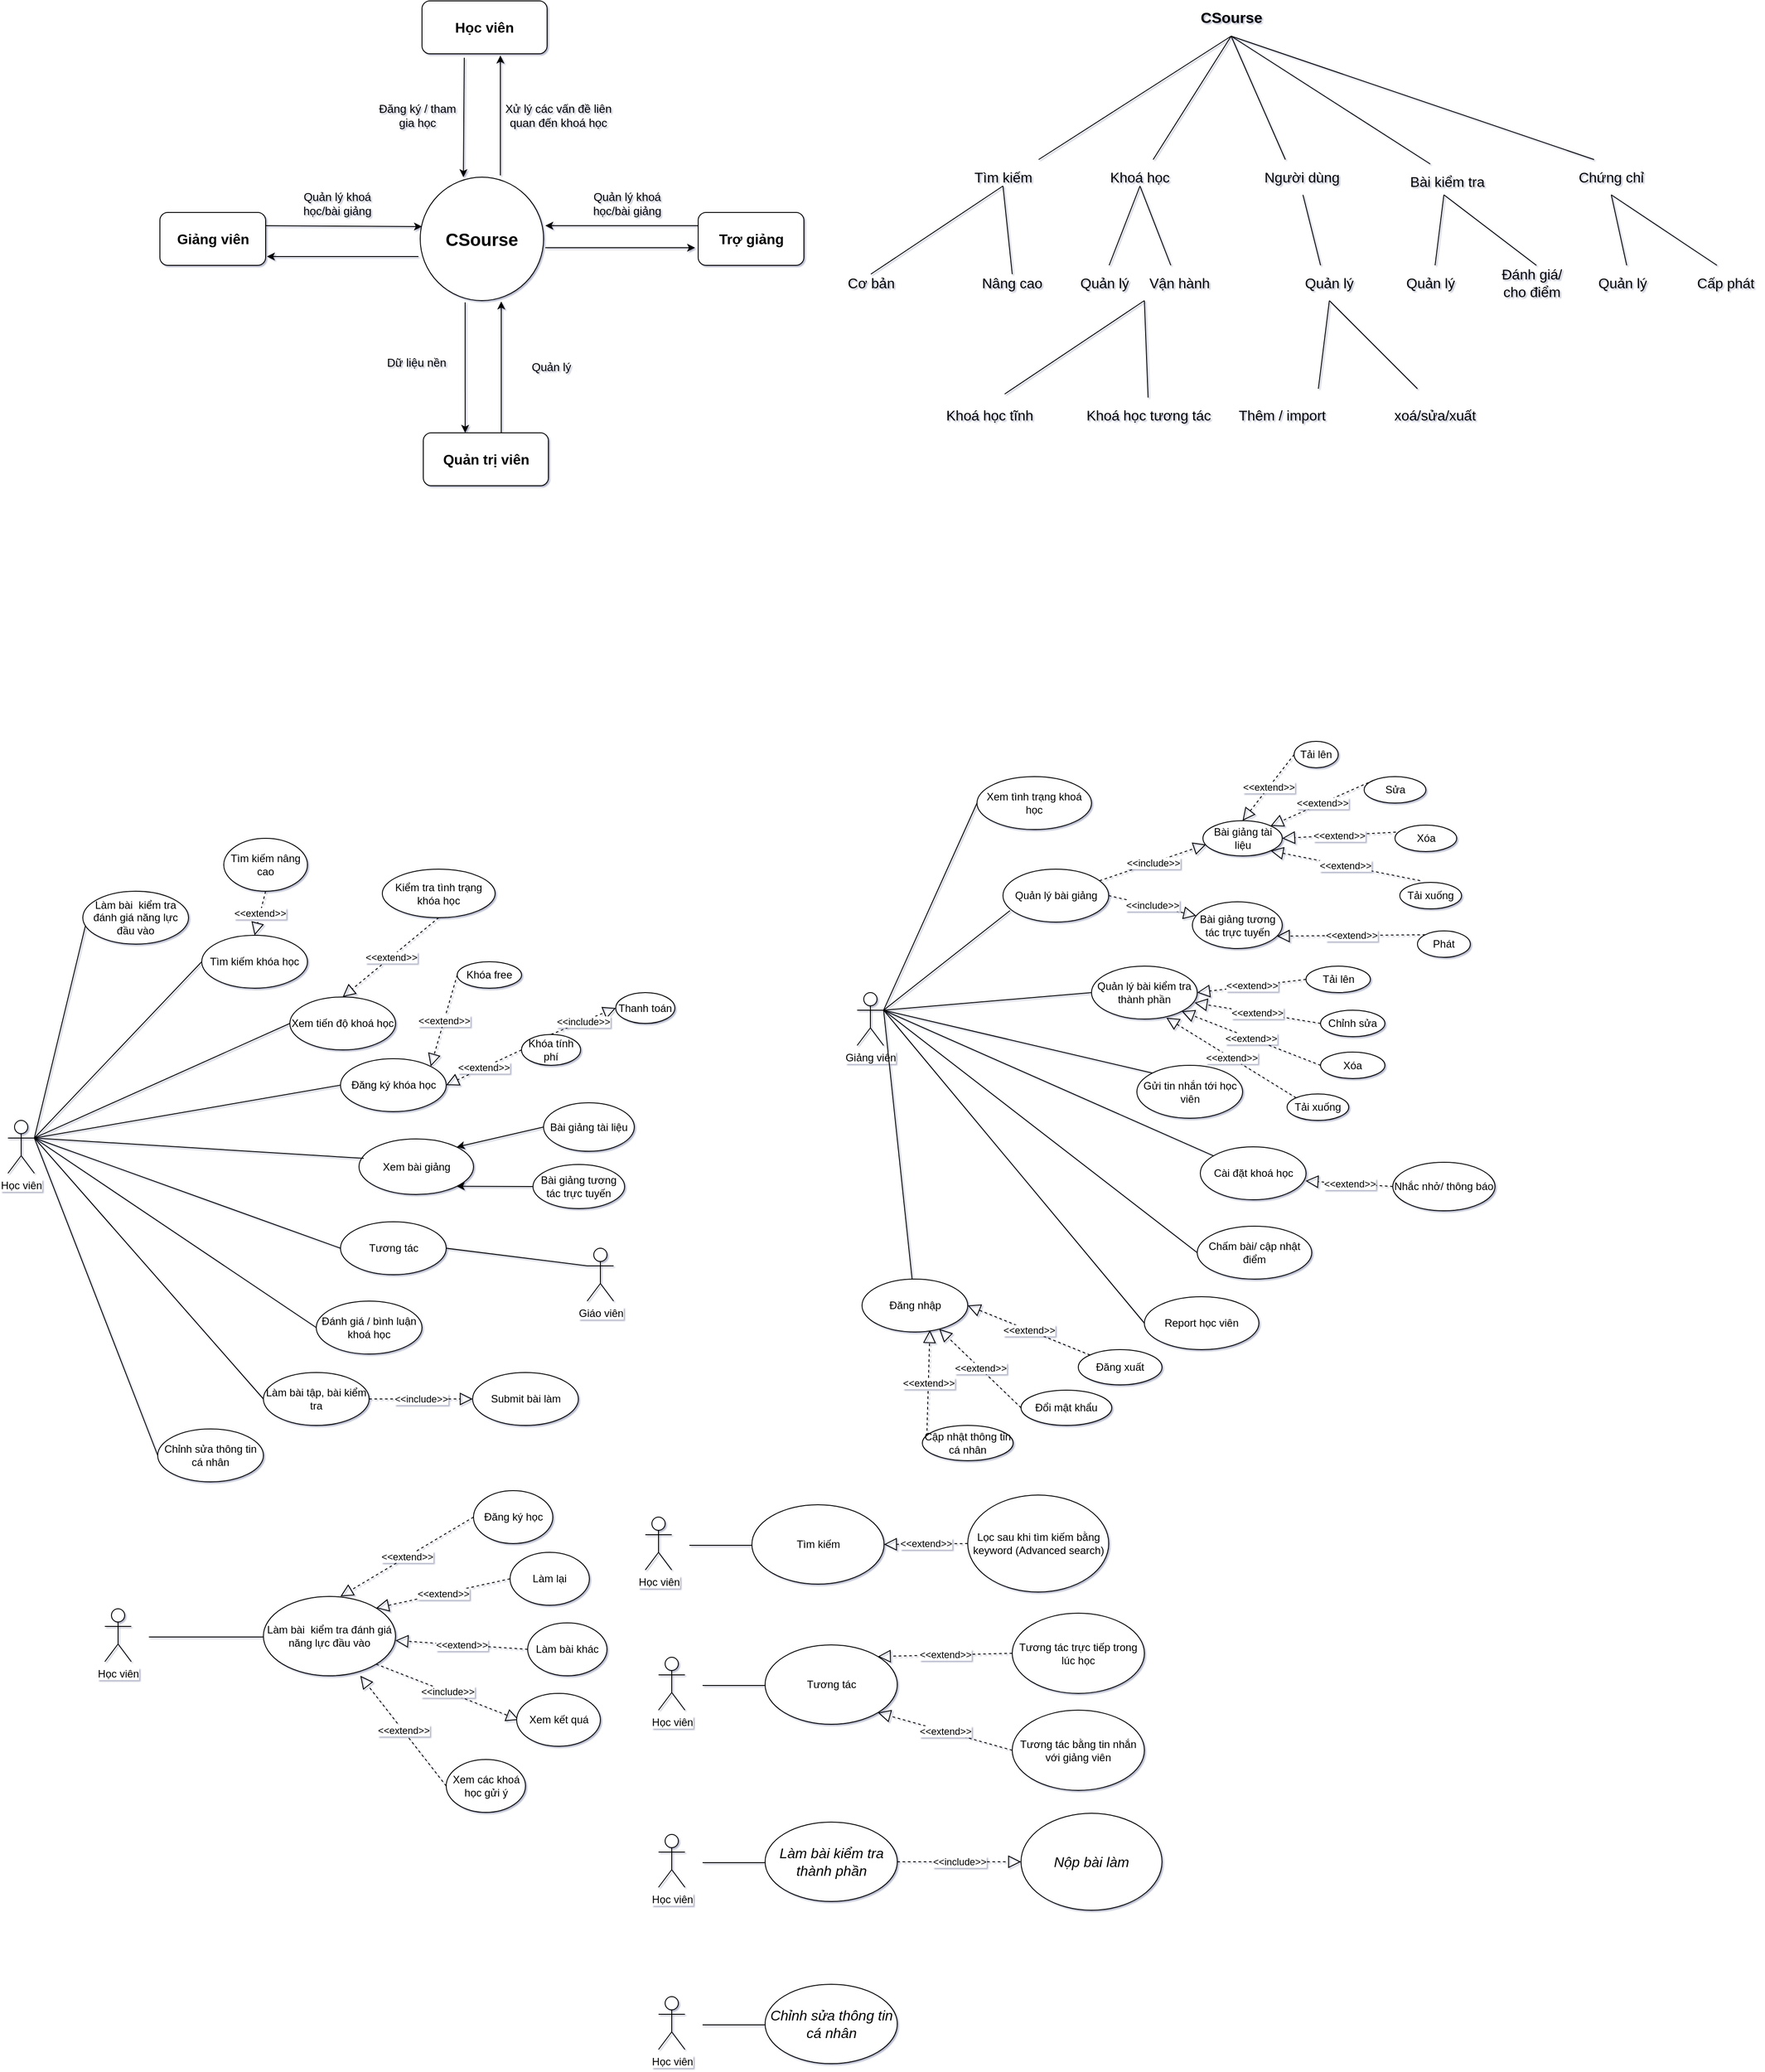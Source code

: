 <mxfile version="12.3.8" type="github" pages="1">
  <diagram id="2eqxVx8vLgW72r-5ruSU" name="Page-1">
    <mxGraphModel dx="1240" dy="5254" grid="1" gridSize="10" guides="1" tooltips="1" connect="1" arrows="1" fold="1" page="1" pageScale="1" pageWidth="3300" pageHeight="4681" math="0" shadow="1">
      <root>
        <mxCell id="0"/>
        <mxCell id="1" parent="0"/>
        <mxCell id="Ev0kxqudqVE_jrWVeriW-1" value="Học viên" style="shape=umlActor;verticalLabelPosition=bottom;labelBackgroundColor=#ffffff;verticalAlign=top;html=1;outlineConnect=0;" parent="1" vertex="1">
          <mxGeometry x="40" y="370" width="30" height="60" as="geometry"/>
        </mxCell>
        <mxCell id="Ev0kxqudqVE_jrWVeriW-2" value="" style="endArrow=none;html=1;entryX=0;entryY=0.5;entryDx=0;entryDy=0;exitX=1;exitY=0.333;exitDx=0;exitDy=0;exitPerimeter=0;" parent="1" source="Ev0kxqudqVE_jrWVeriW-1" target="Ev0kxqudqVE_jrWVeriW-5" edge="1">
          <mxGeometry width="50" height="50" relative="1" as="geometry">
            <mxPoint x="220" y="410" as="sourcePoint"/>
            <mxPoint x="400" y="330" as="targetPoint"/>
          </mxGeometry>
        </mxCell>
        <mxCell id="Ev0kxqudqVE_jrWVeriW-3" value="" style="endArrow=none;html=1;entryX=0;entryY=0.5;entryDx=0;entryDy=0;exitX=1;exitY=0.333;exitDx=0;exitDy=0;exitPerimeter=0;" parent="1" source="Ev0kxqudqVE_jrWVeriW-1" target="Ev0kxqudqVE_jrWVeriW-6" edge="1">
          <mxGeometry width="50" height="50" relative="1" as="geometry">
            <mxPoint x="90" y="390" as="sourcePoint"/>
            <mxPoint x="430" y="410" as="targetPoint"/>
          </mxGeometry>
        </mxCell>
        <mxCell id="Ev0kxqudqVE_jrWVeriW-4" value="" style="endArrow=none;html=1;entryX=0;entryY=0.5;entryDx=0;entryDy=0;exitX=1;exitY=0.333;exitDx=0;exitDy=0;exitPerimeter=0;" parent="1" source="Ev0kxqudqVE_jrWVeriW-1" target="Ev0kxqudqVE_jrWVeriW-7" edge="1">
          <mxGeometry width="50" height="50" relative="1" as="geometry">
            <mxPoint x="220" y="410" as="sourcePoint"/>
            <mxPoint x="410" y="460" as="targetPoint"/>
          </mxGeometry>
        </mxCell>
        <mxCell id="Ev0kxqudqVE_jrWVeriW-5" value="Tìm kiếm khóa học" style="ellipse;whiteSpace=wrap;html=1;" parent="1" vertex="1">
          <mxGeometry x="260" y="160" width="120" height="60" as="geometry"/>
        </mxCell>
        <mxCell id="Ev0kxqudqVE_jrWVeriW-6" value="Xem tiến độ khoá học" style="ellipse;whiteSpace=wrap;html=1;" parent="1" vertex="1">
          <mxGeometry x="360" y="230" width="120" height="60" as="geometry"/>
        </mxCell>
        <mxCell id="Ev0kxqudqVE_jrWVeriW-7" value="Đăng ký khóa học" style="ellipse;whiteSpace=wrap;html=1;" parent="1" vertex="1">
          <mxGeometry x="417.5" y="300" width="120" height="60" as="geometry"/>
        </mxCell>
        <mxCell id="Ev0kxqudqVE_jrWVeriW-19" value="&amp;lt;&amp;lt;extend&amp;gt;&amp;gt;" style="endArrow=block;dashed=1;endFill=0;endSize=12;html=1;exitX=0;exitY=0.5;exitDx=0;exitDy=0;entryX=1;entryY=0.5;entryDx=0;entryDy=0;" parent="1" source="Ev0kxqudqVE_jrWVeriW-33" target="Ev0kxqudqVE_jrWVeriW-7" edge="1">
          <mxGeometry width="160" relative="1" as="geometry">
            <mxPoint x="580" y="520" as="sourcePoint"/>
            <mxPoint x="555" y="436" as="targetPoint"/>
          </mxGeometry>
        </mxCell>
        <mxCell id="Ev0kxqudqVE_jrWVeriW-20" value="&amp;lt;&amp;lt;extend&amp;gt;&amp;gt;" style="endArrow=block;dashed=1;endFill=0;endSize=12;html=1;entryX=1;entryY=0;entryDx=0;entryDy=0;exitX=0;exitY=0.5;exitDx=0;exitDy=0;" parent="1" source="Ev0kxqudqVE_jrWVeriW-34" target="Ev0kxqudqVE_jrWVeriW-7" edge="1">
          <mxGeometry width="160" relative="1" as="geometry">
            <mxPoint x="630" y="460" as="sourcePoint"/>
            <mxPoint x="492.04" y="471" as="targetPoint"/>
          </mxGeometry>
        </mxCell>
        <mxCell id="Ev0kxqudqVE_jrWVeriW-22" value="&amp;lt;&amp;lt;extend&amp;gt;&amp;gt;" style="endArrow=block;dashed=1;endFill=0;endSize=12;html=1;entryX=0.5;entryY=0;entryDx=0;entryDy=0;exitX=0.5;exitY=1;exitDx=0;exitDy=0;" parent="1" source="Ev0kxqudqVE_jrWVeriW-36" target="Ev0kxqudqVE_jrWVeriW-6" edge="1">
          <mxGeometry width="160" relative="1" as="geometry">
            <mxPoint x="640" y="390" as="sourcePoint"/>
            <mxPoint x="486" y="430" as="targetPoint"/>
          </mxGeometry>
        </mxCell>
        <mxCell id="Ev0kxqudqVE_jrWVeriW-33" value="Khóa tính phí" style="ellipse;whiteSpace=wrap;html=1;" parent="1" vertex="1">
          <mxGeometry x="623" y="272.5" width="67" height="35" as="geometry"/>
        </mxCell>
        <mxCell id="Ev0kxqudqVE_jrWVeriW-34" value="Khóa free" style="ellipse;whiteSpace=wrap;html=1;" parent="1" vertex="1">
          <mxGeometry x="550" y="190" width="73" height="30" as="geometry"/>
        </mxCell>
        <mxCell id="Ev0kxqudqVE_jrWVeriW-36" value="Kiểm tra tình trạng khóa học" style="ellipse;whiteSpace=wrap;html=1;" parent="1" vertex="1">
          <mxGeometry x="465" y="85" width="128" height="55" as="geometry"/>
        </mxCell>
        <mxCell id="Ev0kxqudqVE_jrWVeriW-44" value="Xem bài giảng" style="ellipse;whiteSpace=wrap;html=1;" parent="1" vertex="1">
          <mxGeometry x="438.5" y="391" width="130" height="63" as="geometry"/>
        </mxCell>
        <mxCell id="Ev0kxqudqVE_jrWVeriW-45" value="" style="endArrow=none;html=1;entryX=0.042;entryY=0.35;entryDx=0;entryDy=0;entryPerimeter=0;exitX=1;exitY=0.333;exitDx=0;exitDy=0;exitPerimeter=0;" parent="1" source="Ev0kxqudqVE_jrWVeriW-1" target="Ev0kxqudqVE_jrWVeriW-44" edge="1">
          <mxGeometry width="50" height="50" relative="1" as="geometry">
            <mxPoint x="90" y="390" as="sourcePoint"/>
            <mxPoint x="420" y="470" as="targetPoint"/>
          </mxGeometry>
        </mxCell>
        <mxCell id="Ev0kxqudqVE_jrWVeriW-46" value="" style="endArrow=none;html=1;entryX=0.025;entryY=0.65;entryDx=0;entryDy=0;entryPerimeter=0;exitX=1;exitY=0.333;exitDx=0;exitDy=0;exitPerimeter=0;" parent="1" source="Ev0kxqudqVE_jrWVeriW-1" target="Ev0kxqudqVE_jrWVeriW-47" edge="1">
          <mxGeometry width="50" height="50" relative="1" as="geometry">
            <mxPoint x="220" y="410" as="sourcePoint"/>
            <mxPoint x="330" y="260" as="targetPoint"/>
          </mxGeometry>
        </mxCell>
        <mxCell id="Ev0kxqudqVE_jrWVeriW-47" value="Làm bài&amp;nbsp; kiểm tra đánh giá năng lực đầu vào" style="ellipse;whiteSpace=wrap;html=1;" parent="1" vertex="1">
          <mxGeometry x="125" y="110" width="120" height="60" as="geometry"/>
        </mxCell>
        <mxCell id="Ev0kxqudqVE_jrWVeriW-49" value="&amp;lt;&amp;lt;include&amp;gt;&amp;gt;" style="endArrow=block;dashed=1;endFill=0;endSize=12;html=1;exitX=0.5;exitY=0;exitDx=0;exitDy=0;entryX=0;entryY=0.5;entryDx=0;entryDy=0;" parent="1" source="Ev0kxqudqVE_jrWVeriW-33" target="Ev0kxqudqVE_jrWVeriW-50" edge="1">
          <mxGeometry width="160" relative="1" as="geometry">
            <mxPoint x="613.5" y="535" as="sourcePoint"/>
            <mxPoint x="730" y="490" as="targetPoint"/>
          </mxGeometry>
        </mxCell>
        <mxCell id="Ev0kxqudqVE_jrWVeriW-50" value="Thanh toán" style="ellipse;whiteSpace=wrap;html=1;" parent="1" vertex="1">
          <mxGeometry x="730" y="225" width="67" height="35" as="geometry"/>
        </mxCell>
        <mxCell id="Ev0kxqudqVE_jrWVeriW-51" value="" style="endArrow=classic;html=1;entryX=1;entryY=0;entryDx=0;entryDy=0;exitX=0;exitY=0.5;exitDx=0;exitDy=0;" parent="1" source="Ev0kxqudqVE_jrWVeriW-53" target="Ev0kxqudqVE_jrWVeriW-44" edge="1">
          <mxGeometry width="50" height="50" relative="1" as="geometry">
            <mxPoint x="650" y="560" as="sourcePoint"/>
            <mxPoint x="541" y="518" as="targetPoint"/>
          </mxGeometry>
        </mxCell>
        <mxCell id="Ev0kxqudqVE_jrWVeriW-52" value="" style="endArrow=classic;html=1;exitX=0;exitY=0.5;exitDx=0;exitDy=0;entryX=1;entryY=1;entryDx=0;entryDy=0;" parent="1" source="Ev0kxqudqVE_jrWVeriW-54" target="Ev0kxqudqVE_jrWVeriW-44" edge="1">
          <mxGeometry width="50" height="50" relative="1" as="geometry">
            <mxPoint x="620" y="670" as="sourcePoint"/>
            <mxPoint x="390" y="624" as="targetPoint"/>
          </mxGeometry>
        </mxCell>
        <mxCell id="Ev0kxqudqVE_jrWVeriW-53" value="Bài giảng tài liệu" style="ellipse;whiteSpace=wrap;html=1;" parent="1" vertex="1">
          <mxGeometry x="648" y="350" width="103" height="55" as="geometry"/>
        </mxCell>
        <mxCell id="Ev0kxqudqVE_jrWVeriW-54" value="Bài giảng tương tác trực tuyến" style="ellipse;whiteSpace=wrap;html=1;" parent="1" vertex="1">
          <mxGeometry x="636" y="420" width="104" height="50" as="geometry"/>
        </mxCell>
        <mxCell id="IC-gkR5cYKk0uxbwySmm-2" value="Học viên" style="shape=umlActor;verticalLabelPosition=bottom;labelBackgroundColor=#ffffff;verticalAlign=top;html=1;outlineConnect=0;" parent="1" vertex="1">
          <mxGeometry x="150" y="924" width="30" height="60" as="geometry"/>
        </mxCell>
        <mxCell id="IC-gkR5cYKk0uxbwySmm-3" value="" style="endArrow=none;html=1;entryX=0;entryY=0.5;entryDx=0;entryDy=0;" parent="1" edge="1">
          <mxGeometry width="50" height="50" relative="1" as="geometry">
            <mxPoint x="200" y="956" as="sourcePoint"/>
            <mxPoint x="330.0" y="956.0" as="targetPoint"/>
          </mxGeometry>
        </mxCell>
        <mxCell id="IC-gkR5cYKk0uxbwySmm-4" value="Làm bài&amp;nbsp; kiểm tra đánh giá năng lực đầu vào" style="ellipse;whiteSpace=wrap;html=1;" parent="1" vertex="1">
          <mxGeometry x="330" y="910" width="150" height="90" as="geometry"/>
        </mxCell>
        <mxCell id="IC-gkR5cYKk0uxbwySmm-5" value="&amp;lt;&amp;lt;extend&amp;gt;&amp;gt;" style="endArrow=block;dashed=1;endFill=0;endSize=12;html=1;entryX=1;entryY=0;entryDx=0;entryDy=0;" parent="1" target="IC-gkR5cYKk0uxbwySmm-4" edge="1">
          <mxGeometry width="160" relative="1" as="geometry">
            <mxPoint x="610" y="890" as="sourcePoint"/>
            <mxPoint x="512" y="930" as="targetPoint"/>
          </mxGeometry>
        </mxCell>
        <mxCell id="IC-gkR5cYKk0uxbwySmm-6" value="&amp;lt;&amp;lt;include&amp;gt;&amp;gt;" style="endArrow=block;dashed=1;endFill=0;endSize=12;html=1;exitX=1;exitY=1;exitDx=0;exitDy=0;" parent="1" source="IC-gkR5cYKk0uxbwySmm-4" edge="1">
          <mxGeometry width="160" relative="1" as="geometry">
            <mxPoint x="520" y="980" as="sourcePoint"/>
            <mxPoint x="620" y="1050" as="targetPoint"/>
          </mxGeometry>
        </mxCell>
        <mxCell id="IC-gkR5cYKk0uxbwySmm-8" value="Làm lại" style="ellipse;whiteSpace=wrap;html=1;" parent="1" vertex="1">
          <mxGeometry x="610" y="860" width="90" height="60" as="geometry"/>
        </mxCell>
        <mxCell id="IC-gkR5cYKk0uxbwySmm-9" value="&amp;lt;&amp;lt;extend&amp;gt;&amp;gt;" style="endArrow=block;dashed=1;endFill=0;endSize=12;html=1;" parent="1" edge="1">
          <mxGeometry width="160" relative="1" as="geometry">
            <mxPoint x="630" y="970" as="sourcePoint"/>
            <mxPoint x="480" y="960" as="targetPoint"/>
          </mxGeometry>
        </mxCell>
        <mxCell id="IC-gkR5cYKk0uxbwySmm-10" value="Làm bài khác" style="ellipse;whiteSpace=wrap;html=1;" parent="1" vertex="1">
          <mxGeometry x="630" y="940" width="90" height="60" as="geometry"/>
        </mxCell>
        <mxCell id="IC-gkR5cYKk0uxbwySmm-13" value="Xem kết quá" style="ellipse;whiteSpace=wrap;html=1;" parent="1" vertex="1">
          <mxGeometry x="617.5" y="1020" width="95" height="60" as="geometry"/>
        </mxCell>
        <mxCell id="IC-gkR5cYKk0uxbwySmm-14" value="&amp;lt;&amp;lt;extend&amp;gt;&amp;gt;" style="endArrow=block;dashed=1;endFill=0;endSize=12;html=1;exitX=0;exitY=0.5;exitDx=0;exitDy=0;" parent="1" source="IC-gkR5cYKk0uxbwySmm-15" edge="1">
          <mxGeometry width="160" relative="1" as="geometry">
            <mxPoint x="531.5" y="1123.0" as="sourcePoint"/>
            <mxPoint x="440" y="1000" as="targetPoint"/>
          </mxGeometry>
        </mxCell>
        <mxCell id="IC-gkR5cYKk0uxbwySmm-15" value="Xem các khoá học gửi ý" style="ellipse;whiteSpace=wrap;html=1;" parent="1" vertex="1">
          <mxGeometry x="537.5" y="1095" width="90" height="60" as="geometry"/>
        </mxCell>
        <mxCell id="IC-gkR5cYKk0uxbwySmm-16" value="&amp;lt;&amp;lt;extend&amp;gt;&amp;gt;" style="endArrow=block;dashed=1;endFill=0;endSize=12;html=1;entryX=0.583;entryY=0;entryDx=0;entryDy=0;entryPerimeter=0;" parent="1" target="IC-gkR5cYKk0uxbwySmm-4" edge="1">
          <mxGeometry width="160" relative="1" as="geometry">
            <mxPoint x="568.5" y="820.0" as="sourcePoint"/>
            <mxPoint x="421.344" y="868.998" as="targetPoint"/>
          </mxGeometry>
        </mxCell>
        <mxCell id="IC-gkR5cYKk0uxbwySmm-17" value="Đăng ký học" style="ellipse;whiteSpace=wrap;html=1;" parent="1" vertex="1">
          <mxGeometry x="568.5" y="790" width="90" height="60" as="geometry"/>
        </mxCell>
        <mxCell id="bOEacpObub4BD8qMVdAI-1" value="Học viên" style="shape=umlActor;verticalLabelPosition=bottom;labelBackgroundColor=#ffffff;verticalAlign=top;html=1;outlineConnect=0;" parent="1" vertex="1">
          <mxGeometry x="763.5" y="820" width="30" height="60" as="geometry"/>
        </mxCell>
        <mxCell id="bOEacpObub4BD8qMVdAI-2" value="" style="endArrow=none;html=1;entryX=0;entryY=0.5;entryDx=0;entryDy=0;" parent="1" edge="1">
          <mxGeometry width="50" height="50" relative="1" as="geometry">
            <mxPoint x="813.5" y="852" as="sourcePoint"/>
            <mxPoint x="943.5" y="852.0" as="targetPoint"/>
          </mxGeometry>
        </mxCell>
        <mxCell id="bOEacpObub4BD8qMVdAI-3" value="Tìm kiếm" style="ellipse;whiteSpace=wrap;html=1;" parent="1" vertex="1">
          <mxGeometry x="884.5" y="806" width="150" height="90" as="geometry"/>
        </mxCell>
        <mxCell id="bOEacpObub4BD8qMVdAI-12" value="&amp;lt;&amp;lt;extend&amp;gt;&amp;gt;" style="endArrow=block;dashed=1;endFill=0;endSize=12;html=1;entryX=1;entryY=0.5;entryDx=0;entryDy=0;exitX=0;exitY=0.5;exitDx=0;exitDy=0;" parent="1" source="bOEacpObub4BD8qMVdAI-13" target="bOEacpObub4BD8qMVdAI-3" edge="1">
          <mxGeometry width="160" relative="1" as="geometry">
            <mxPoint x="1182" y="716.0" as="sourcePoint"/>
            <mxPoint x="1034.844" y="764.998" as="targetPoint"/>
          </mxGeometry>
        </mxCell>
        <mxCell id="bOEacpObub4BD8qMVdAI-13" value="Lọc sau khi tìm kiếm bằng keyword (Advanced search)" style="ellipse;whiteSpace=wrap;html=1;" parent="1" vertex="1">
          <mxGeometry x="1129.5" y="795" width="160" height="110" as="geometry"/>
        </mxCell>
        <mxCell id="bOEacpObub4BD8qMVdAI-14" value="&amp;lt;&amp;lt;extend&amp;gt;&amp;gt;" style="endArrow=block;dashed=1;endFill=0;endSize=12;html=1;exitX=0.5;exitY=1;exitDx=0;exitDy=0;entryX=0.5;entryY=0;entryDx=0;entryDy=0;" parent="1" source="bOEacpObub4BD8qMVdAI-15" target="Ev0kxqudqVE_jrWVeriW-5" edge="1">
          <mxGeometry width="160" relative="1" as="geometry">
            <mxPoint x="541.5" y="235" as="sourcePoint"/>
            <mxPoint x="410" y="290" as="targetPoint"/>
          </mxGeometry>
        </mxCell>
        <mxCell id="bOEacpObub4BD8qMVdAI-15" value="Tìm kiếm nâng cao" style="ellipse;whiteSpace=wrap;html=1;" parent="1" vertex="1">
          <mxGeometry x="285" y="50" width="95" height="60" as="geometry"/>
        </mxCell>
        <mxCell id="bOEacpObub4BD8qMVdAI-16" value="" style="endArrow=none;html=1;entryX=0;entryY=0.5;entryDx=0;entryDy=0;exitX=1;exitY=0.333;exitDx=0;exitDy=0;exitPerimeter=0;" parent="1" source="Ev0kxqudqVE_jrWVeriW-1" target="bOEacpObub4BD8qMVdAI-17" edge="1">
          <mxGeometry width="50" height="50" relative="1" as="geometry">
            <mxPoint x="220" y="410" as="sourcePoint"/>
            <mxPoint x="350" y="560" as="targetPoint"/>
          </mxGeometry>
        </mxCell>
        <mxCell id="bOEacpObub4BD8qMVdAI-17" value="Tương tác" style="ellipse;whiteSpace=wrap;html=1;" parent="1" vertex="1">
          <mxGeometry x="417.5" y="485" width="120" height="60" as="geometry"/>
        </mxCell>
        <mxCell id="bOEacpObub4BD8qMVdAI-19" value="" style="endArrow=none;html=1;entryX=0;entryY=0.5;entryDx=0;entryDy=0;exitX=1;exitY=0.333;exitDx=0;exitDy=0;exitPerimeter=0;" parent="1" source="Ev0kxqudqVE_jrWVeriW-1" target="bOEacpObub4BD8qMVdAI-20" edge="1">
          <mxGeometry width="50" height="50" relative="1" as="geometry">
            <mxPoint x="220" y="410" as="sourcePoint"/>
            <mxPoint x="330" y="630" as="targetPoint"/>
          </mxGeometry>
        </mxCell>
        <mxCell id="bOEacpObub4BD8qMVdAI-20" value="Đánh giá / bình luận khoá học" style="ellipse;whiteSpace=wrap;html=1;" parent="1" vertex="1">
          <mxGeometry x="390" y="575" width="120" height="60" as="geometry"/>
        </mxCell>
        <mxCell id="bOEacpObub4BD8qMVdAI-21" value="" style="endArrow=none;html=1;entryX=0;entryY=0.5;entryDx=0;entryDy=0;exitX=1;exitY=0.333;exitDx=0;exitDy=0;exitPerimeter=0;" parent="1" source="Ev0kxqudqVE_jrWVeriW-1" target="bOEacpObub4BD8qMVdAI-22" edge="1">
          <mxGeometry width="50" height="50" relative="1" as="geometry">
            <mxPoint x="85" y="578" as="sourcePoint"/>
            <mxPoint x="215" y="728" as="targetPoint"/>
          </mxGeometry>
        </mxCell>
        <mxCell id="bOEacpObub4BD8qMVdAI-22" value="Làm bài tập, bài kiểm tra" style="ellipse;whiteSpace=wrap;html=1;" parent="1" vertex="1">
          <mxGeometry x="330" y="656" width="120" height="60" as="geometry"/>
        </mxCell>
        <mxCell id="bOEacpObub4BD8qMVdAI-27" value="Submit bài làm" style="ellipse;whiteSpace=wrap;html=1;" parent="1" vertex="1">
          <mxGeometry x="567.5" y="656" width="120" height="60" as="geometry"/>
        </mxCell>
        <mxCell id="bOEacpObub4BD8qMVdAI-28" value="" style="endArrow=none;html=1;entryX=0;entryY=0.5;entryDx=0;entryDy=0;exitX=1;exitY=0.333;exitDx=0;exitDy=0;exitPerimeter=0;" parent="1" source="Ev0kxqudqVE_jrWVeriW-1" target="bOEacpObub4BD8qMVdAI-29" edge="1">
          <mxGeometry width="50" height="50" relative="1" as="geometry">
            <mxPoint x="260" y="450" as="sourcePoint"/>
            <mxPoint x="390" y="600" as="targetPoint"/>
          </mxGeometry>
        </mxCell>
        <mxCell id="bOEacpObub4BD8qMVdAI-29" value="Chỉnh sửa thông tin cá nhân" style="ellipse;whiteSpace=wrap;html=1;" parent="1" vertex="1">
          <mxGeometry x="210" y="720" width="120" height="60" as="geometry"/>
        </mxCell>
        <mxCell id="bOEacpObub4BD8qMVdAI-30" value="Giáo viên" style="shape=umlActor;verticalLabelPosition=bottom;labelBackgroundColor=#ffffff;verticalAlign=top;html=1;outlineConnect=0;" parent="1" vertex="1">
          <mxGeometry x="697.5" y="515" width="30" height="60" as="geometry"/>
        </mxCell>
        <mxCell id="bOEacpObub4BD8qMVdAI-35" value="" style="endArrow=none;html=1;exitX=1;exitY=0.5;exitDx=0;exitDy=0;entryX=0;entryY=0.333;entryDx=0;entryDy=0;entryPerimeter=0;" parent="1" source="bOEacpObub4BD8qMVdAI-17" target="bOEacpObub4BD8qMVdAI-30" edge="1">
          <mxGeometry width="50" height="50" relative="1" as="geometry">
            <mxPoint x="550" y="530" as="sourcePoint"/>
            <mxPoint x="600" y="480" as="targetPoint"/>
          </mxGeometry>
        </mxCell>
        <mxCell id="bOEacpObub4BD8qMVdAI-36" value="Học viên" style="shape=umlActor;verticalLabelPosition=bottom;labelBackgroundColor=#ffffff;verticalAlign=top;html=1;outlineConnect=0;" parent="1" vertex="1">
          <mxGeometry x="778.5" y="979" width="30" height="60" as="geometry"/>
        </mxCell>
        <mxCell id="bOEacpObub4BD8qMVdAI-37" value="" style="endArrow=none;html=1;entryX=0;entryY=0.5;entryDx=0;entryDy=0;" parent="1" edge="1">
          <mxGeometry width="50" height="50" relative="1" as="geometry">
            <mxPoint x="828.5" y="1011" as="sourcePoint"/>
            <mxPoint x="958.5" y="1011.0" as="targetPoint"/>
          </mxGeometry>
        </mxCell>
        <mxCell id="bOEacpObub4BD8qMVdAI-38" value="Tương tác" style="ellipse;whiteSpace=wrap;html=1;" parent="1" vertex="1">
          <mxGeometry x="899.5" y="965" width="150" height="90" as="geometry"/>
        </mxCell>
        <mxCell id="bOEacpObub4BD8qMVdAI-39" value="&amp;lt;&amp;lt;extend&amp;gt;&amp;gt;" style="endArrow=block;dashed=1;endFill=0;endSize=12;html=1;entryX=1;entryY=0;entryDx=0;entryDy=0;exitX=0;exitY=0.5;exitDx=0;exitDy=0;" parent="1" source="bOEacpObub4BD8qMVdAI-40" target="bOEacpObub4BD8qMVdAI-38" edge="1">
          <mxGeometry width="160" relative="1" as="geometry">
            <mxPoint x="1197" y="875.0" as="sourcePoint"/>
            <mxPoint x="1049.844" y="923.998" as="targetPoint"/>
          </mxGeometry>
        </mxCell>
        <mxCell id="bOEacpObub4BD8qMVdAI-40" value="Tương tác trực tiếp trong lúc học" style="ellipse;whiteSpace=wrap;html=1;" parent="1" vertex="1">
          <mxGeometry x="1180" y="929" width="150" height="91" as="geometry"/>
        </mxCell>
        <mxCell id="bOEacpObub4BD8qMVdAI-41" value="&amp;lt;&amp;lt;extend&amp;gt;&amp;gt;" style="endArrow=block;dashed=1;endFill=0;endSize=12;html=1;entryX=1;entryY=1;entryDx=0;entryDy=0;exitX=0;exitY=0.5;exitDx=0;exitDy=0;" parent="1" source="bOEacpObub4BD8qMVdAI-42" target="bOEacpObub4BD8qMVdAI-38" edge="1">
          <mxGeometry width="160" relative="1" as="geometry">
            <mxPoint x="1207.5" y="995.5" as="sourcePoint"/>
            <mxPoint x="1060" y="1130.5" as="targetPoint"/>
          </mxGeometry>
        </mxCell>
        <mxCell id="bOEacpObub4BD8qMVdAI-42" value="Tương tác bằng tin nhắn với giảng viên" style="ellipse;whiteSpace=wrap;html=1;" parent="1" vertex="1">
          <mxGeometry x="1180" y="1039" width="150" height="91" as="geometry"/>
        </mxCell>
        <mxCell id="bOEacpObub4BD8qMVdAI-43" value="Học viên" style="shape=umlActor;verticalLabelPosition=bottom;labelBackgroundColor=#ffffff;verticalAlign=top;html=1;outlineConnect=0;shadow=0;" parent="1" vertex="1">
          <mxGeometry x="778.5" y="1180" width="30" height="60" as="geometry"/>
        </mxCell>
        <mxCell id="bOEacpObub4BD8qMVdAI-44" value="" style="endArrow=none;html=1;entryX=0;entryY=0.5;entryDx=0;entryDy=0;shadow=0;" parent="1" edge="1">
          <mxGeometry width="50" height="50" relative="1" as="geometry">
            <mxPoint x="828.5" y="1212" as="sourcePoint"/>
            <mxPoint x="958.5" y="1212.0" as="targetPoint"/>
          </mxGeometry>
        </mxCell>
        <mxCell id="bOEacpObub4BD8qMVdAI-45" value="&lt;font face=&quot;lm roman 10&quot;&gt;&lt;span style=&quot;font-size: 16px&quot;&gt;&lt;i&gt;Làm bài kiểm tra thành phần&lt;/i&gt;&lt;/span&gt;&lt;/font&gt;" style="ellipse;whiteSpace=wrap;html=1;shadow=0;" parent="1" vertex="1">
          <mxGeometry x="899.5" y="1166" width="150" height="90" as="geometry"/>
        </mxCell>
        <mxCell id="bOEacpObub4BD8qMVdAI-46" value="&amp;lt;&amp;lt;include&amp;gt;&amp;gt;" style="endArrow=block;dashed=1;endFill=0;endSize=12;html=1;entryX=0;entryY=0.5;entryDx=0;entryDy=0;exitX=1;exitY=0.5;exitDx=0;exitDy=0;shadow=0;" parent="1" source="bOEacpObub4BD8qMVdAI-45" target="bOEacpObub4BD8qMVdAI-47" edge="1">
          <mxGeometry width="160" relative="1" as="geometry">
            <mxPoint x="1090" y="1270" as="sourcePoint"/>
            <mxPoint x="1049.844" y="1124.998" as="targetPoint"/>
          </mxGeometry>
        </mxCell>
        <mxCell id="bOEacpObub4BD8qMVdAI-47" value="&lt;font face=&quot;LM Roman 10&quot;&gt;&lt;span style=&quot;font-size: 16px&quot;&gt;&lt;i&gt;Nộp bài làm&lt;/i&gt;&lt;/span&gt;&lt;/font&gt;" style="ellipse;whiteSpace=wrap;html=1;shadow=0;" parent="1" vertex="1">
          <mxGeometry x="1190" y="1156" width="160" height="110" as="geometry"/>
        </mxCell>
        <mxCell id="bOEacpObub4BD8qMVdAI-49" value="&amp;lt;&amp;lt;include&amp;gt;&amp;gt;" style="endArrow=block;dashed=1;endFill=0;endSize=12;html=1;exitX=1;exitY=0.5;exitDx=0;exitDy=0;entryX=0;entryY=0.5;entryDx=0;entryDy=0;" parent="1" source="bOEacpObub4BD8qMVdAI-22" target="bOEacpObub4BD8qMVdAI-27" edge="1">
          <mxGeometry width="160" relative="1" as="geometry">
            <mxPoint x="690.5" y="315.0" as="sourcePoint"/>
            <mxPoint x="764.0" y="285.0" as="targetPoint"/>
          </mxGeometry>
        </mxCell>
        <mxCell id="bOEacpObub4BD8qMVdAI-51" value="Học viên" style="shape=umlActor;verticalLabelPosition=bottom;labelBackgroundColor=#ffffff;verticalAlign=top;html=1;outlineConnect=0;shadow=0;" parent="1" vertex="1">
          <mxGeometry x="778.5" y="1364" width="30" height="60" as="geometry"/>
        </mxCell>
        <mxCell id="bOEacpObub4BD8qMVdAI-52" value="" style="endArrow=none;html=1;entryX=0;entryY=0.5;entryDx=0;entryDy=0;shadow=0;" parent="1" edge="1">
          <mxGeometry width="50" height="50" relative="1" as="geometry">
            <mxPoint x="828.5" y="1396" as="sourcePoint"/>
            <mxPoint x="958.5" y="1396.0" as="targetPoint"/>
          </mxGeometry>
        </mxCell>
        <mxCell id="bOEacpObub4BD8qMVdAI-53" value="&lt;span style=&quot;font-size: 16px&quot;&gt;&lt;i&gt;Chỉnh sửa thông tin cá nhân&lt;/i&gt;&lt;/span&gt;" style="ellipse;whiteSpace=wrap;html=1;shadow=0;" parent="1" vertex="1">
          <mxGeometry x="899.5" y="1350" width="150" height="90" as="geometry"/>
        </mxCell>
        <mxCell id="bOEacpObub4BD8qMVdAI-56" value="Giảng viên" style="shape=umlActor;verticalLabelPosition=bottom;labelBackgroundColor=#ffffff;verticalAlign=top;html=1;outlineConnect=0;" parent="1" vertex="1">
          <mxGeometry x="1004" y="225" width="30" height="60" as="geometry"/>
        </mxCell>
        <mxCell id="bOEacpObub4BD8qMVdAI-57" value="" style="endArrow=none;html=1;entryX=0.067;entryY=0.783;entryDx=0;entryDy=0;entryPerimeter=0;exitX=1;exitY=0.333;exitDx=0;exitDy=0;exitPerimeter=0;" parent="1" source="bOEacpObub4BD8qMVdAI-56" target="bOEacpObub4BD8qMVdAI-60" edge="1">
          <mxGeometry width="50" height="50" relative="1" as="geometry">
            <mxPoint x="1054" y="265" as="sourcePoint"/>
            <mxPoint x="1234" y="185" as="targetPoint"/>
          </mxGeometry>
        </mxCell>
        <mxCell id="bOEacpObub4BD8qMVdAI-58" value="" style="endArrow=none;html=1;entryX=0;entryY=0.5;entryDx=0;entryDy=0;exitX=1;exitY=0.333;exitDx=0;exitDy=0;exitPerimeter=0;" parent="1" source="bOEacpObub4BD8qMVdAI-56" target="bOEacpObub4BD8qMVdAI-61" edge="1">
          <mxGeometry width="50" height="50" relative="1" as="geometry">
            <mxPoint x="1054" y="265" as="sourcePoint"/>
            <mxPoint x="1264" y="265" as="targetPoint"/>
          </mxGeometry>
        </mxCell>
        <mxCell id="bOEacpObub4BD8qMVdAI-59" value="" style="endArrow=none;html=1;entryX=0;entryY=0;entryDx=0;entryDy=0;exitX=1;exitY=0.333;exitDx=0;exitDy=0;exitPerimeter=0;" parent="1" source="bOEacpObub4BD8qMVdAI-56" target="bOEacpObub4BD8qMVdAI-62" edge="1">
          <mxGeometry width="50" height="50" relative="1" as="geometry">
            <mxPoint x="1054" y="265" as="sourcePoint"/>
            <mxPoint x="1244" y="315" as="targetPoint"/>
          </mxGeometry>
        </mxCell>
        <mxCell id="bOEacpObub4BD8qMVdAI-60" value="Quản lý bài giảng" style="ellipse;whiteSpace=wrap;html=1;" parent="1" vertex="1">
          <mxGeometry x="1169.5" y="85" width="120" height="60" as="geometry"/>
        </mxCell>
        <mxCell id="bOEacpObub4BD8qMVdAI-61" value="Quản lý bài kiểm tra thành phần" style="ellipse;whiteSpace=wrap;html=1;" parent="1" vertex="1">
          <mxGeometry x="1270" y="195" width="120" height="60" as="geometry"/>
        </mxCell>
        <mxCell id="bOEacpObub4BD8qMVdAI-62" value="Gửi tin nhắn tới học viên" style="ellipse;whiteSpace=wrap;html=1;" parent="1" vertex="1">
          <mxGeometry x="1321.5" y="307.5" width="120" height="60" as="geometry"/>
        </mxCell>
        <mxCell id="bOEacpObub4BD8qMVdAI-63" value="Đăng nhập" style="ellipse;whiteSpace=wrap;html=1;" parent="1" vertex="1">
          <mxGeometry x="1009.5" y="550" width="120" height="60" as="geometry"/>
        </mxCell>
        <mxCell id="bOEacpObub4BD8qMVdAI-64" value="" style="endArrow=none;html=1;exitX=1;exitY=0.333;exitDx=0;exitDy=0;exitPerimeter=0;" parent="1" source="bOEacpObub4BD8qMVdAI-56" target="bOEacpObub4BD8qMVdAI-63" edge="1">
          <mxGeometry width="50" height="50" relative="1" as="geometry">
            <mxPoint x="1040" y="250" as="sourcePoint"/>
            <mxPoint x="1254" y="325" as="targetPoint"/>
          </mxGeometry>
        </mxCell>
        <mxCell id="bOEacpObub4BD8qMVdAI-65" value="&amp;lt;&amp;lt;extend&amp;gt;&amp;gt;" style="endArrow=block;dashed=1;endFill=0;endSize=12;html=1;exitX=0;exitY=0.5;exitDx=0;exitDy=0;" parent="1" source="bOEacpObub4BD8qMVdAI-71" target="bOEacpObub4BD8qMVdAI-63" edge="1">
          <mxGeometry width="160" relative="1" as="geometry">
            <mxPoint x="1414" y="505" as="sourcePoint"/>
            <mxPoint x="1276" y="445" as="targetPoint"/>
          </mxGeometry>
        </mxCell>
        <mxCell id="bOEacpObub4BD8qMVdAI-66" value="&amp;lt;&amp;lt;extend&amp;gt;&amp;gt;" style="endArrow=block;dashed=1;endFill=0;endSize=12;html=1;entryX=1;entryY=0.5;entryDx=0;entryDy=0;" parent="1" source="bOEacpObub4BD8qMVdAI-70" target="bOEacpObub4BD8qMVdAI-63" edge="1">
          <mxGeometry width="160" relative="1" as="geometry">
            <mxPoint x="1394" y="415" as="sourcePoint"/>
            <mxPoint x="1298.96" y="427.02" as="targetPoint"/>
          </mxGeometry>
        </mxCell>
        <mxCell id="bOEacpObub4BD8qMVdAI-67" value="&amp;lt;&amp;lt;extend&amp;gt;&amp;gt;" style="endArrow=block;dashed=1;endFill=0;endSize=12;html=1;entryX=1;entryY=1;entryDx=0;entryDy=0;exitX=0;exitY=0.5;exitDx=0;exitDy=0;" parent="1" source="bOEacpObub4BD8qMVdAI-74" target="bOEacpObub4BD8qMVdAI-61" edge="1">
          <mxGeometry width="160" relative="1" as="geometry">
            <mxPoint x="1464" y="275" as="sourcePoint"/>
            <mxPoint x="1315.96" y="314" as="targetPoint"/>
          </mxGeometry>
        </mxCell>
        <mxCell id="bOEacpObub4BD8qMVdAI-68" value="&amp;lt;&amp;lt;extend&amp;gt;&amp;gt;" style="endArrow=block;dashed=1;endFill=0;endSize=12;html=1;entryX=0.975;entryY=0.692;entryDx=0;entryDy=0;exitX=0;exitY=0.5;exitDx=0;exitDy=0;entryPerimeter=0;" parent="1" source="bOEacpObub4BD8qMVdAI-75" target="bOEacpObub4BD8qMVdAI-61" edge="1">
          <mxGeometry width="160" relative="1" as="geometry">
            <mxPoint x="1474" y="245" as="sourcePoint"/>
            <mxPoint x="1320" y="285" as="targetPoint"/>
          </mxGeometry>
        </mxCell>
        <mxCell id="bOEacpObub4BD8qMVdAI-69" value="&amp;lt;&amp;lt;extend&amp;gt;&amp;gt;" style="endArrow=block;dashed=1;endFill=0;endSize=12;html=1;entryX=1;entryY=0.5;entryDx=0;entryDy=0;exitX=0;exitY=0.5;exitDx=0;exitDy=0;" parent="1" source="bOEacpObub4BD8qMVdAI-76" target="bOEacpObub4BD8qMVdAI-61" edge="1">
          <mxGeometry width="160" relative="1" as="geometry">
            <mxPoint x="1484" y="215" as="sourcePoint"/>
            <mxPoint x="1320.04" y="277" as="targetPoint"/>
          </mxGeometry>
        </mxCell>
        <mxCell id="bOEacpObub4BD8qMVdAI-70" value="Đăng xuất" style="ellipse;whiteSpace=wrap;html=1;" parent="1" vertex="1">
          <mxGeometry x="1255" y="630" width="95" height="40" as="geometry"/>
        </mxCell>
        <mxCell id="bOEacpObub4BD8qMVdAI-71" value="Đổi mật khẩu" style="ellipse;whiteSpace=wrap;html=1;" parent="1" vertex="1">
          <mxGeometry x="1190" y="676" width="103" height="40" as="geometry"/>
        </mxCell>
        <mxCell id="bOEacpObub4BD8qMVdAI-72" value="Bài giảng tài liệu" style="ellipse;whiteSpace=wrap;html=1;" parent="1" vertex="1">
          <mxGeometry x="1396.5" y="30" width="90" height="40" as="geometry"/>
        </mxCell>
        <mxCell id="bOEacpObub4BD8qMVdAI-73" value="Bài giảng tương tác trực tuyến" style="ellipse;whiteSpace=wrap;html=1;" parent="1" vertex="1">
          <mxGeometry x="1384.5" y="122" width="102" height="53" as="geometry"/>
        </mxCell>
        <mxCell id="bOEacpObub4BD8qMVdAI-74" value="Xóa" style="ellipse;whiteSpace=wrap;html=1;" parent="1" vertex="1">
          <mxGeometry x="1530" y="292.5" width="73" height="30" as="geometry"/>
        </mxCell>
        <mxCell id="bOEacpObub4BD8qMVdAI-75" value="Chỉnh sửa" style="ellipse;whiteSpace=wrap;html=1;" parent="1" vertex="1">
          <mxGeometry x="1530" y="245" width="73" height="30" as="geometry"/>
        </mxCell>
        <mxCell id="bOEacpObub4BD8qMVdAI-76" value="Tải lên" style="ellipse;whiteSpace=wrap;html=1;" parent="1" vertex="1">
          <mxGeometry x="1513.5" y="195" width="73" height="30" as="geometry"/>
        </mxCell>
        <mxCell id="bOEacpObub4BD8qMVdAI-77" value="Cập nhật thông tin cá nhân" style="ellipse;whiteSpace=wrap;html=1;" parent="1" vertex="1">
          <mxGeometry x="1078" y="716" width="103" height="40" as="geometry"/>
        </mxCell>
        <mxCell id="bOEacpObub4BD8qMVdAI-78" value="&amp;lt;&amp;lt;extend&amp;gt;&amp;gt;" style="endArrow=block;dashed=1;endFill=0;endSize=12;html=1;exitX=0.049;exitY=0.3;exitDx=0;exitDy=0;exitPerimeter=0;entryX=0.642;entryY=0.967;entryDx=0;entryDy=0;entryPerimeter=0;" parent="1" source="bOEacpObub4BD8qMVdAI-77" target="bOEacpObub4BD8qMVdAI-63" edge="1">
          <mxGeometry width="160" relative="1" as="geometry">
            <mxPoint x="1333.5" y="535" as="sourcePoint"/>
            <mxPoint x="1207.571" y="475.625" as="targetPoint"/>
          </mxGeometry>
        </mxCell>
        <mxCell id="bOEacpObub4BD8qMVdAI-79" value="&amp;lt;&amp;lt;include&amp;gt;&amp;gt;" style="endArrow=block;dashed=1;endFill=0;endSize=12;html=1;entryX=0.039;entryY=0.675;entryDx=0;entryDy=0;entryPerimeter=0;" parent="1" source="bOEacpObub4BD8qMVdAI-60" target="bOEacpObub4BD8qMVdAI-72" edge="1">
          <mxGeometry width="160" relative="1" as="geometry">
            <mxPoint x="1304" y="105" as="sourcePoint"/>
            <mxPoint x="1312.96" y="248.98" as="targetPoint"/>
          </mxGeometry>
        </mxCell>
        <mxCell id="bOEacpObub4BD8qMVdAI-80" value="&amp;lt;&amp;lt;include&amp;gt;&amp;gt;" style="endArrow=block;dashed=1;endFill=0;endSize=12;html=1;exitX=1;exitY=0.5;exitDx=0;exitDy=0;" parent="1" source="bOEacpObub4BD8qMVdAI-60" target="bOEacpObub4BD8qMVdAI-73" edge="1">
          <mxGeometry width="160" relative="1" as="geometry">
            <mxPoint x="1278.782" y="165.034" as="sourcePoint"/>
            <mxPoint x="1391.5" y="115" as="targetPoint"/>
          </mxGeometry>
        </mxCell>
        <mxCell id="bOEacpObub4BD8qMVdAI-81" value="Tải lên" style="ellipse;whiteSpace=wrap;html=1;" parent="1" vertex="1">
          <mxGeometry x="1500" y="-60" width="50" height="30" as="geometry"/>
        </mxCell>
        <mxCell id="bOEacpObub4BD8qMVdAI-82" value="Sửa" style="ellipse;whiteSpace=wrap;html=1;" parent="1" vertex="1">
          <mxGeometry x="1579.5" y="-20" width="70" height="30" as="geometry"/>
        </mxCell>
        <mxCell id="bOEacpObub4BD8qMVdAI-83" value="Xóa" style="ellipse;whiteSpace=wrap;html=1;" parent="1" vertex="1">
          <mxGeometry x="1614.5" y="35" width="70" height="30" as="geometry"/>
        </mxCell>
        <mxCell id="bOEacpObub4BD8qMVdAI-84" value="Tải xuống" style="ellipse;whiteSpace=wrap;html=1;" parent="1" vertex="1">
          <mxGeometry x="1620" y="100" width="70" height="30" as="geometry"/>
        </mxCell>
        <mxCell id="bOEacpObub4BD8qMVdAI-85" value="&amp;lt;&amp;lt;extend&amp;gt;&amp;gt;" style="endArrow=block;dashed=1;endFill=0;endSize=12;html=1;exitX=0;exitY=0.5;exitDx=0;exitDy=0;entryX=0.5;entryY=0;entryDx=0;entryDy=0;" parent="1" source="bOEacpObub4BD8qMVdAI-81" target="bOEacpObub4BD8qMVdAI-72" edge="1">
          <mxGeometry width="160" relative="1" as="geometry">
            <mxPoint x="1508.5" y="86.5" as="sourcePoint"/>
            <mxPoint x="1454" y="95" as="targetPoint"/>
          </mxGeometry>
        </mxCell>
        <mxCell id="bOEacpObub4BD8qMVdAI-86" value="&amp;lt;&amp;lt;extend&amp;gt;&amp;gt;" style="endArrow=block;dashed=1;endFill=0;endSize=12;html=1;exitX=0;exitY=0;exitDx=0;exitDy=0;entryX=1;entryY=0;entryDx=0;entryDy=0;" parent="1" source="bOEacpObub4BD8qMVdAI-82" target="bOEacpObub4BD8qMVdAI-72" edge="1">
          <mxGeometry width="160" relative="1" as="geometry">
            <mxPoint x="1574" y="90" as="sourcePoint"/>
            <mxPoint x="1464" y="105" as="targetPoint"/>
          </mxGeometry>
        </mxCell>
        <mxCell id="bOEacpObub4BD8qMVdAI-87" value="&amp;lt;&amp;lt;extend&amp;gt;&amp;gt;" style="endArrow=block;dashed=1;endFill=0;endSize=12;html=1;exitX=0.014;exitY=0.267;exitDx=0;exitDy=0;entryX=1;entryY=0.5;entryDx=0;entryDy=0;exitPerimeter=0;" parent="1" source="bOEacpObub4BD8qMVdAI-83" target="bOEacpObub4BD8qMVdAI-72" edge="1">
          <mxGeometry width="160" relative="1" as="geometry">
            <mxPoint x="1584.251" y="119.393" as="sourcePoint"/>
            <mxPoint x="1474" y="115" as="targetPoint"/>
          </mxGeometry>
        </mxCell>
        <mxCell id="bOEacpObub4BD8qMVdAI-88" value="&amp;lt;&amp;lt;extend&amp;gt;&amp;gt;" style="endArrow=block;dashed=1;endFill=0;endSize=12;html=1;entryX=1;entryY=1;entryDx=0;entryDy=0;exitX=0.329;exitY=-0.067;exitDx=0;exitDy=0;exitPerimeter=0;" parent="1" source="bOEacpObub4BD8qMVdAI-84" target="bOEacpObub4BD8qMVdAI-72" edge="1">
          <mxGeometry width="160" relative="1" as="geometry">
            <mxPoint x="1564" y="163" as="sourcePoint"/>
            <mxPoint x="1467.98" y="122" as="targetPoint"/>
          </mxGeometry>
        </mxCell>
        <mxCell id="bOEacpObub4BD8qMVdAI-89" value="Phát" style="ellipse;whiteSpace=wrap;html=1;" parent="1" vertex="1">
          <mxGeometry x="1640" y="155" width="60" height="30" as="geometry"/>
        </mxCell>
        <mxCell id="bOEacpObub4BD8qMVdAI-90" value="&amp;lt;&amp;lt;extend&amp;gt;&amp;gt;" style="endArrow=block;dashed=1;endFill=0;endSize=12;html=1;entryX=0.941;entryY=0.736;entryDx=0;entryDy=0;entryPerimeter=0;exitX=0;exitY=0;exitDx=0;exitDy=0;" parent="1" source="bOEacpObub4BD8qMVdAI-89" target="bOEacpObub4BD8qMVdAI-73" edge="1">
          <mxGeometry width="160" relative="1" as="geometry">
            <mxPoint x="1574" y="225" as="sourcePoint"/>
            <mxPoint x="1457.32" y="129.142" as="targetPoint"/>
          </mxGeometry>
        </mxCell>
        <mxCell id="bOEacpObub4BD8qMVdAI-91" value="Tải xuống" style="ellipse;whiteSpace=wrap;html=1;" parent="1" vertex="1">
          <mxGeometry x="1492" y="340" width="70" height="30" as="geometry"/>
        </mxCell>
        <mxCell id="bOEacpObub4BD8qMVdAI-92" value="&amp;lt;&amp;lt;extend&amp;gt;&amp;gt;" style="endArrow=block;dashed=1;endFill=0;endSize=12;html=1;entryX=0.708;entryY=0.975;entryDx=0;entryDy=0;exitX=0;exitY=0;exitDx=0;exitDy=0;entryPerimeter=0;" parent="1" source="bOEacpObub4BD8qMVdAI-91" target="bOEacpObub4BD8qMVdAI-61" edge="1">
          <mxGeometry width="160" relative="1" as="geometry">
            <mxPoint x="1425.5" y="350" as="sourcePoint"/>
            <mxPoint x="1289.426" y="303.713" as="targetPoint"/>
          </mxGeometry>
        </mxCell>
        <mxCell id="bOEacpObub4BD8qMVdAI-93" value="Cài đặt khoá học" style="ellipse;whiteSpace=wrap;html=1;" parent="1" vertex="1">
          <mxGeometry x="1393.5" y="400" width="120" height="60" as="geometry"/>
        </mxCell>
        <mxCell id="bOEacpObub4BD8qMVdAI-94" value="" style="endArrow=none;html=1;exitX=1;exitY=0.333;exitDx=0;exitDy=0;exitPerimeter=0;" parent="1" source="bOEacpObub4BD8qMVdAI-56" target="bOEacpObub4BD8qMVdAI-93" edge="1">
          <mxGeometry width="50" height="50" relative="1" as="geometry">
            <mxPoint x="1040" y="250" as="sourcePoint"/>
            <mxPoint x="1217" y="425" as="targetPoint"/>
          </mxGeometry>
        </mxCell>
        <mxCell id="bOEacpObub4BD8qMVdAI-95" value="&amp;lt;&amp;lt;extend&amp;gt;&amp;gt;" style="endArrow=block;dashed=1;endFill=0;endSize=12;html=1;entryX=0.996;entryY=0.644;entryDx=0;entryDy=0;entryPerimeter=0;exitX=0;exitY=0.5;exitDx=0;exitDy=0;" parent="1" source="bOEacpObub4BD8qMVdAI-96" target="bOEacpObub4BD8qMVdAI-93" edge="1">
          <mxGeometry width="160" relative="1" as="geometry">
            <mxPoint x="1460" y="490" as="sourcePoint"/>
            <mxPoint x="1312.96" y="437.5" as="targetPoint"/>
          </mxGeometry>
        </mxCell>
        <mxCell id="bOEacpObub4BD8qMVdAI-96" value="Nhắc nhở/ thông báo" style="ellipse;whiteSpace=wrap;html=1;shadow=0;" parent="1" vertex="1">
          <mxGeometry x="1612" y="417.5" width="116" height="55" as="geometry"/>
        </mxCell>
        <mxCell id="bOEacpObub4BD8qMVdAI-99" value="" style="endArrow=none;html=1;shadow=0;exitX=1;exitY=0.333;exitDx=0;exitDy=0;exitPerimeter=0;entryX=0;entryY=0.5;entryDx=0;entryDy=0;" parent="1" source="bOEacpObub4BD8qMVdAI-56" target="bOEacpObub4BD8qMVdAI-100" edge="1">
          <mxGeometry width="50" height="50" relative="1" as="geometry">
            <mxPoint x="1090" y="110" as="sourcePoint"/>
            <mxPoint x="1140" y="60" as="targetPoint"/>
          </mxGeometry>
        </mxCell>
        <mxCell id="bOEacpObub4BD8qMVdAI-100" value="Xem tình trạng khoá học" style="ellipse;whiteSpace=wrap;html=1;shadow=0;" parent="1" vertex="1">
          <mxGeometry x="1140" y="-20" width="130" height="60" as="geometry"/>
        </mxCell>
        <mxCell id="bOEacpObub4BD8qMVdAI-101" value="" style="endArrow=none;html=1;shadow=0;exitX=1;exitY=0.333;exitDx=0;exitDy=0;exitPerimeter=0;entryX=0;entryY=0.5;entryDx=0;entryDy=0;" parent="1" source="bOEacpObub4BD8qMVdAI-56" target="bOEacpObub4BD8qMVdAI-102" edge="1">
          <mxGeometry width="50" height="50" relative="1" as="geometry">
            <mxPoint x="1137" y="758" as="sourcePoint"/>
            <mxPoint x="1243" y="573" as="targetPoint"/>
          </mxGeometry>
        </mxCell>
        <mxCell id="bOEacpObub4BD8qMVdAI-102" value="Chấm bài/ cập nhật điểm" style="ellipse;whiteSpace=wrap;html=1;shadow=0;" parent="1" vertex="1">
          <mxGeometry x="1390" y="490" width="130" height="60" as="geometry"/>
        </mxCell>
        <mxCell id="bOEacpObub4BD8qMVdAI-103" value="" style="endArrow=none;html=1;shadow=0;exitX=1;exitY=0.333;exitDx=0;exitDy=0;exitPerimeter=0;entryX=0;entryY=0.5;entryDx=0;entryDy=0;" parent="1" source="bOEacpObub4BD8qMVdAI-56" target="bOEacpObub4BD8qMVdAI-104" edge="1">
          <mxGeometry width="50" height="50" relative="1" as="geometry">
            <mxPoint x="1244" y="817" as="sourcePoint"/>
            <mxPoint x="1370" y="652" as="targetPoint"/>
          </mxGeometry>
        </mxCell>
        <mxCell id="bOEacpObub4BD8qMVdAI-104" value="Report học viên" style="ellipse;whiteSpace=wrap;html=1;shadow=0;" parent="1" vertex="1">
          <mxGeometry x="1330" y="570" width="130" height="60" as="geometry"/>
        </mxCell>
        <mxCell id="uhL5gvxIWbVbXZOvZIn2-1" value="&lt;font style=&quot;font-size: 20px&quot;&gt;&lt;b&gt;CSourse&lt;/b&gt;&lt;/font&gt;" style="ellipse;whiteSpace=wrap;html=1;aspect=fixed;" vertex="1" parent="1">
          <mxGeometry x="508" y="-700" width="140" height="140" as="geometry"/>
        </mxCell>
        <mxCell id="uhL5gvxIWbVbXZOvZIn2-2" value="&lt;font size=&quot;1&quot;&gt;&lt;b style=&quot;font-size: 16px&quot;&gt;Học viên&lt;/b&gt;&lt;/font&gt;" style="rounded=1;whiteSpace=wrap;html=1;" vertex="1" parent="1">
          <mxGeometry x="510" y="-900" width="142" height="60" as="geometry"/>
        </mxCell>
        <mxCell id="uhL5gvxIWbVbXZOvZIn2-3" value="" style="endArrow=classic;html=1;exitX=0.338;exitY=1.075;exitDx=0;exitDy=0;exitPerimeter=0;entryX=0.35;entryY=0;entryDx=0;entryDy=0;entryPerimeter=0;" edge="1" parent="1" source="uhL5gvxIWbVbXZOvZIn2-2" target="uhL5gvxIWbVbXZOvZIn2-1">
          <mxGeometry width="50" height="50" relative="1" as="geometry">
            <mxPoint x="520" y="-790" as="sourcePoint"/>
            <mxPoint x="547" y="-693" as="targetPoint"/>
          </mxGeometry>
        </mxCell>
        <mxCell id="uhL5gvxIWbVbXZOvZIn2-4" value="&lt;font style=&quot;font-size: 13px&quot;&gt;Đăng ký / tham gia học&lt;/font&gt;" style="text;html=1;strokeColor=none;fillColor=none;align=center;verticalAlign=middle;whiteSpace=wrap;rounded=0;" vertex="1" parent="1">
          <mxGeometry x="460" y="-780" width="90" height="20" as="geometry"/>
        </mxCell>
        <mxCell id="uhL5gvxIWbVbXZOvZIn2-5" value="" style="endArrow=classic;html=1;exitX=0.65;exitY=-0.014;exitDx=0;exitDy=0;exitPerimeter=0;" edge="1" parent="1" source="uhL5gvxIWbVbXZOvZIn2-1">
          <mxGeometry width="50" height="50" relative="1" as="geometry">
            <mxPoint x="620" y="-700" as="sourcePoint"/>
            <mxPoint x="599" y="-838" as="targetPoint"/>
          </mxGeometry>
        </mxCell>
        <mxCell id="uhL5gvxIWbVbXZOvZIn2-6" value="&lt;font style=&quot;font-size: 13px&quot;&gt;Xử lý các vấn đề liên quan đến khoá học&lt;/font&gt;" style="text;html=1;strokeColor=none;fillColor=none;align=center;verticalAlign=middle;whiteSpace=wrap;rounded=0;" vertex="1" parent="1">
          <mxGeometry x="600" y="-780" width="130" height="20" as="geometry"/>
        </mxCell>
        <mxCell id="uhL5gvxIWbVbXZOvZIn2-7" value="&lt;font style=&quot;font-size: 16px&quot;&gt;&lt;b&gt;Giảng viên&lt;/b&gt;&lt;/font&gt;" style="rounded=1;whiteSpace=wrap;html=1;" vertex="1" parent="1">
          <mxGeometry x="212.5" y="-660" width="120" height="60" as="geometry"/>
        </mxCell>
        <mxCell id="uhL5gvxIWbVbXZOvZIn2-8" value="" style="endArrow=classic;html=1;exitX=1;exitY=0.25;exitDx=0;exitDy=0;entryX=0.014;entryY=0.4;entryDx=0;entryDy=0;entryPerimeter=0;" edge="1" parent="1" source="uhL5gvxIWbVbXZOvZIn2-7" target="uhL5gvxIWbVbXZOvZIn2-1">
          <mxGeometry width="50" height="50" relative="1" as="geometry">
            <mxPoint x="380" y="-630" as="sourcePoint"/>
            <mxPoint x="430" y="-680" as="targetPoint"/>
          </mxGeometry>
        </mxCell>
        <mxCell id="uhL5gvxIWbVbXZOvZIn2-9" value="" style="endArrow=classic;html=1;" edge="1" parent="1">
          <mxGeometry width="50" height="50" relative="1" as="geometry">
            <mxPoint x="506" y="-610" as="sourcePoint"/>
            <mxPoint x="334" y="-610" as="targetPoint"/>
          </mxGeometry>
        </mxCell>
        <mxCell id="uhL5gvxIWbVbXZOvZIn2-11" value="&lt;font style=&quot;font-size: 16px&quot;&gt;&lt;b&gt;Trợ giảng&lt;/b&gt;&lt;/font&gt;" style="rounded=1;whiteSpace=wrap;html=1;" vertex="1" parent="1">
          <mxGeometry x="823.5" y="-660" width="120" height="60" as="geometry"/>
        </mxCell>
        <mxCell id="uhL5gvxIWbVbXZOvZIn2-12" value="" style="endArrow=classic;html=1;exitX=0;exitY=0.25;exitDx=0;exitDy=0;" edge="1" parent="1" source="uhL5gvxIWbVbXZOvZIn2-11">
          <mxGeometry width="50" height="50" relative="1" as="geometry">
            <mxPoint x="939.5" y="-640" as="sourcePoint"/>
            <mxPoint x="650" y="-645" as="targetPoint"/>
          </mxGeometry>
        </mxCell>
        <mxCell id="uhL5gvxIWbVbXZOvZIn2-13" value="" style="endArrow=classic;html=1;" edge="1" parent="1">
          <mxGeometry width="50" height="50" relative="1" as="geometry">
            <mxPoint x="650" y="-620" as="sourcePoint"/>
            <mxPoint x="820" y="-620" as="targetPoint"/>
          </mxGeometry>
        </mxCell>
        <mxCell id="uhL5gvxIWbVbXZOvZIn2-14" value="" style="endArrow=classic;html=1;exitX=0.364;exitY=1.014;exitDx=0;exitDy=0;exitPerimeter=0;" edge="1" parent="1" source="uhL5gvxIWbVbXZOvZIn2-1">
          <mxGeometry width="50" height="50" relative="1" as="geometry">
            <mxPoint x="540" y="-500" as="sourcePoint"/>
            <mxPoint x="559" y="-410" as="targetPoint"/>
          </mxGeometry>
        </mxCell>
        <mxCell id="uhL5gvxIWbVbXZOvZIn2-15" value="" style="endArrow=classic;html=1;entryX=0.657;entryY=1.007;entryDx=0;entryDy=0;entryPerimeter=0;" edge="1" parent="1" target="uhL5gvxIWbVbXZOvZIn2-1">
          <mxGeometry width="50" height="50" relative="1" as="geometry">
            <mxPoint x="600" y="-410" as="sourcePoint"/>
            <mxPoint x="660" y="-450" as="targetPoint"/>
          </mxGeometry>
        </mxCell>
        <mxCell id="uhL5gvxIWbVbXZOvZIn2-16" value="&lt;font size=&quot;1&quot;&gt;&lt;b style=&quot;font-size: 16px&quot;&gt;Quản trị viên&lt;/b&gt;&lt;/font&gt;" style="rounded=1;whiteSpace=wrap;html=1;" vertex="1" parent="1">
          <mxGeometry x="511.5" y="-410" width="142" height="60" as="geometry"/>
        </mxCell>
        <mxCell id="uhL5gvxIWbVbXZOvZIn2-19" value="&lt;font style=&quot;font-size: 13px&quot;&gt;Dữ liệu nền&lt;/font&gt;" style="text;html=1;strokeColor=none;fillColor=none;align=center;verticalAlign=middle;whiteSpace=wrap;rounded=0;" vertex="1" parent="1">
          <mxGeometry x="458.5" y="-500" width="90" height="20" as="geometry"/>
        </mxCell>
        <mxCell id="uhL5gvxIWbVbXZOvZIn2-20" value="&lt;font style=&quot;font-size: 13px&quot;&gt;Quản lý&lt;/font&gt;" style="text;html=1;strokeColor=none;fillColor=none;align=center;verticalAlign=middle;whiteSpace=wrap;rounded=0;" vertex="1" parent="1">
          <mxGeometry x="611.5" y="-495" width="90" height="20" as="geometry"/>
        </mxCell>
        <mxCell id="uhL5gvxIWbVbXZOvZIn2-21" value="&lt;font style=&quot;font-size: 13px&quot;&gt;Quản lý khoá học/bài giảng&lt;/font&gt;" style="text;html=1;strokeColor=none;fillColor=none;align=center;verticalAlign=middle;whiteSpace=wrap;rounded=0;" vertex="1" parent="1">
          <mxGeometry x="368.5" y="-680" width="90" height="20" as="geometry"/>
        </mxCell>
        <mxCell id="uhL5gvxIWbVbXZOvZIn2-22" value="&lt;font style=&quot;font-size: 13px&quot;&gt;Quản lý khoá học/bài giảng&lt;/font&gt;" style="text;html=1;strokeColor=none;fillColor=none;align=center;verticalAlign=middle;whiteSpace=wrap;rounded=0;" vertex="1" parent="1">
          <mxGeometry x="697.5" y="-680" width="90" height="20" as="geometry"/>
        </mxCell>
        <mxCell id="uhL5gvxIWbVbXZOvZIn2-23" value="&lt;font style=&quot;font-size: 17px&quot;&gt;&lt;b&gt;CSourse&lt;/b&gt;&lt;/font&gt;" style="text;html=1;strokeColor=none;fillColor=none;align=center;verticalAlign=middle;whiteSpace=wrap;rounded=0;" vertex="1" parent="1">
          <mxGeometry x="1393.5" y="-900" width="70" height="40" as="geometry"/>
        </mxCell>
        <mxCell id="uhL5gvxIWbVbXZOvZIn2-24" value="" style="endArrow=none;html=1;entryX=0.5;entryY=1;entryDx=0;entryDy=0;" edge="1" parent="1" target="uhL5gvxIWbVbXZOvZIn2-23">
          <mxGeometry width="50" height="50" relative="1" as="geometry">
            <mxPoint x="1210" y="-720" as="sourcePoint"/>
            <mxPoint x="1260" y="-810" as="targetPoint"/>
          </mxGeometry>
        </mxCell>
        <mxCell id="uhL5gvxIWbVbXZOvZIn2-25" value="" style="endArrow=none;html=1;entryX=0.5;entryY=1;entryDx=0;entryDy=0;" edge="1" parent="1" target="uhL5gvxIWbVbXZOvZIn2-23">
          <mxGeometry width="50" height="50" relative="1" as="geometry">
            <mxPoint x="1340" y="-720" as="sourcePoint"/>
            <mxPoint x="1480" y="-740" as="targetPoint"/>
          </mxGeometry>
        </mxCell>
        <mxCell id="uhL5gvxIWbVbXZOvZIn2-26" value="" style="endArrow=none;html=1;entryX=0.5;entryY=1;entryDx=0;entryDy=0;" edge="1" parent="1" target="uhL5gvxIWbVbXZOvZIn2-23">
          <mxGeometry width="50" height="50" relative="1" as="geometry">
            <mxPoint x="1490" y="-720" as="sourcePoint"/>
            <mxPoint x="1450" y="-770" as="targetPoint"/>
          </mxGeometry>
        </mxCell>
        <mxCell id="uhL5gvxIWbVbXZOvZIn2-27" value="&lt;font style=&quot;font-size: 16px&quot;&gt;Tìm kiếm&lt;/font&gt;" style="text;html=1;strokeColor=none;fillColor=none;align=center;verticalAlign=middle;whiteSpace=wrap;rounded=0;" vertex="1" parent="1">
          <mxGeometry x="1124.5" y="-710" width="90" height="20" as="geometry"/>
        </mxCell>
        <mxCell id="uhL5gvxIWbVbXZOvZIn2-29" value="&lt;font style=&quot;font-size: 16px&quot;&gt;Cơ bản&lt;/font&gt;" style="text;html=1;strokeColor=none;fillColor=none;align=center;verticalAlign=middle;whiteSpace=wrap;rounded=0;" vertex="1" parent="1">
          <mxGeometry x="989.5" y="-590" width="60" height="20" as="geometry"/>
        </mxCell>
        <mxCell id="uhL5gvxIWbVbXZOvZIn2-30" value="&lt;font style=&quot;font-size: 16px&quot;&gt;Nâng cao&lt;/font&gt;" style="text;html=1;strokeColor=none;fillColor=none;align=center;verticalAlign=middle;whiteSpace=wrap;rounded=0;" vertex="1" parent="1">
          <mxGeometry x="1140" y="-590" width="80" height="20" as="geometry"/>
        </mxCell>
        <mxCell id="uhL5gvxIWbVbXZOvZIn2-34" value="" style="endArrow=none;html=1;entryX=0.5;entryY=1;entryDx=0;entryDy=0;exitX=0.5;exitY=0;exitDx=0;exitDy=0;" edge="1" parent="1" source="uhL5gvxIWbVbXZOvZIn2-29" target="uhL5gvxIWbVbXZOvZIn2-27">
          <mxGeometry width="50" height="50" relative="1" as="geometry">
            <mxPoint x="1060" y="-610" as="sourcePoint"/>
            <mxPoint x="1110" y="-660" as="targetPoint"/>
          </mxGeometry>
        </mxCell>
        <mxCell id="uhL5gvxIWbVbXZOvZIn2-35" value="" style="endArrow=none;html=1;entryX=0.5;entryY=1;entryDx=0;entryDy=0;exitX=0.5;exitY=0;exitDx=0;exitDy=0;" edge="1" parent="1" source="uhL5gvxIWbVbXZOvZIn2-30" target="uhL5gvxIWbVbXZOvZIn2-27">
          <mxGeometry width="50" height="50" relative="1" as="geometry">
            <mxPoint x="1140" y="-590" as="sourcePoint"/>
            <mxPoint x="1190" y="-640" as="targetPoint"/>
          </mxGeometry>
        </mxCell>
        <mxCell id="uhL5gvxIWbVbXZOvZIn2-36" value="&lt;font style=&quot;font-size: 16px&quot;&gt;Khoá học&lt;/font&gt;" style="text;html=1;strokeColor=none;fillColor=none;align=center;verticalAlign=middle;whiteSpace=wrap;rounded=0;" vertex="1" parent="1">
          <mxGeometry x="1290" y="-710" width="70" height="20" as="geometry"/>
        </mxCell>
        <mxCell id="uhL5gvxIWbVbXZOvZIn2-37" value="" style="endArrow=none;html=1;entryX=0.5;entryY=1;entryDx=0;entryDy=0;" edge="1" parent="1" target="uhL5gvxIWbVbXZOvZIn2-36">
          <mxGeometry width="50" height="50" relative="1" as="geometry">
            <mxPoint x="1290" y="-600" as="sourcePoint"/>
            <mxPoint x="1330" y="-660" as="targetPoint"/>
          </mxGeometry>
        </mxCell>
        <mxCell id="uhL5gvxIWbVbXZOvZIn2-39" value="&lt;font style=&quot;font-size: 16px&quot;&gt;Quản lý&lt;/font&gt;" style="text;html=1;strokeColor=none;fillColor=none;align=center;verticalAlign=middle;whiteSpace=wrap;rounded=0;" vertex="1" parent="1">
          <mxGeometry x="1245" y="-590" width="80" height="20" as="geometry"/>
        </mxCell>
        <mxCell id="uhL5gvxIWbVbXZOvZIn2-40" value="" style="endArrow=none;html=1;" edge="1" parent="1">
          <mxGeometry width="50" height="50" relative="1" as="geometry">
            <mxPoint x="1360" y="-600" as="sourcePoint"/>
            <mxPoint x="1325" y="-690" as="targetPoint"/>
          </mxGeometry>
        </mxCell>
        <mxCell id="uhL5gvxIWbVbXZOvZIn2-41" value="&lt;span style=&quot;font-size: 16px&quot;&gt;Vận hành&lt;/span&gt;" style="text;html=1;strokeColor=none;fillColor=none;align=center;verticalAlign=middle;whiteSpace=wrap;rounded=0;" vertex="1" parent="1">
          <mxGeometry x="1330" y="-590" width="80" height="20" as="geometry"/>
        </mxCell>
        <mxCell id="uhL5gvxIWbVbXZOvZIn2-42" value="&lt;font style=&quot;font-size: 16px&quot;&gt;Người dùng&lt;/font&gt;" style="text;html=1;strokeColor=none;fillColor=none;align=center;verticalAlign=middle;whiteSpace=wrap;rounded=0;" vertex="1" parent="1">
          <mxGeometry x="1456" y="-710" width="106" height="20" as="geometry"/>
        </mxCell>
        <mxCell id="uhL5gvxIWbVbXZOvZIn2-43" value="" style="endArrow=none;html=1;exitX=0.644;exitY=-0.1;exitDx=0;exitDy=0;exitPerimeter=0;" edge="1" parent="1" source="uhL5gvxIWbVbXZOvZIn2-44">
          <mxGeometry width="50" height="50" relative="1" as="geometry">
            <mxPoint x="1260" y="-460" as="sourcePoint"/>
            <mxPoint x="1330" y="-560" as="targetPoint"/>
          </mxGeometry>
        </mxCell>
        <mxCell id="uhL5gvxIWbVbXZOvZIn2-44" value="&lt;font style=&quot;font-size: 16px&quot;&gt;Khoá học tĩnh&lt;/font&gt;" style="text;html=1;strokeColor=none;fillColor=none;align=center;verticalAlign=middle;whiteSpace=wrap;rounded=0;" vertex="1" parent="1">
          <mxGeometry x="1093.5" y="-450" width="121" height="40" as="geometry"/>
        </mxCell>
        <mxCell id="uhL5gvxIWbVbXZOvZIn2-45" value="&lt;font style=&quot;font-size: 16px&quot;&gt;Khoá học tương tác&lt;/font&gt;" style="text;html=1;strokeColor=none;fillColor=none;align=center;verticalAlign=middle;whiteSpace=wrap;rounded=0;" vertex="1" parent="1">
          <mxGeometry x="1255" y="-450" width="160" height="40" as="geometry"/>
        </mxCell>
        <mxCell id="uhL5gvxIWbVbXZOvZIn2-46" value="" style="endArrow=none;html=1;" edge="1" parent="1" source="uhL5gvxIWbVbXZOvZIn2-45">
          <mxGeometry width="50" height="50" relative="1" as="geometry">
            <mxPoint x="1405" y="-460" as="sourcePoint"/>
            <mxPoint x="1330" y="-560" as="targetPoint"/>
          </mxGeometry>
        </mxCell>
        <mxCell id="uhL5gvxIWbVbXZOvZIn2-47" value="" style="endArrow=none;html=1;" edge="1" parent="1">
          <mxGeometry width="50" height="50" relative="1" as="geometry">
            <mxPoint x="1530" y="-600" as="sourcePoint"/>
            <mxPoint x="1510" y="-680" as="targetPoint"/>
          </mxGeometry>
        </mxCell>
        <mxCell id="uhL5gvxIWbVbXZOvZIn2-48" value="&lt;font style=&quot;font-size: 16px&quot;&gt;Quản lý&lt;/font&gt;" style="text;html=1;strokeColor=none;fillColor=none;align=center;verticalAlign=middle;whiteSpace=wrap;rounded=0;" vertex="1" parent="1">
          <mxGeometry x="1500" y="-590" width="80" height="20" as="geometry"/>
        </mxCell>
        <mxCell id="uhL5gvxIWbVbXZOvZIn2-50" value="" style="endArrow=none;html=1;" edge="1" parent="1">
          <mxGeometry width="50" height="50" relative="1" as="geometry">
            <mxPoint x="1527.5" y="-460" as="sourcePoint"/>
            <mxPoint x="1540" y="-560" as="targetPoint"/>
          </mxGeometry>
        </mxCell>
        <mxCell id="uhL5gvxIWbVbXZOvZIn2-51" value="" style="endArrow=none;html=1;" edge="1" parent="1">
          <mxGeometry width="50" height="50" relative="1" as="geometry">
            <mxPoint x="1640" y="-460" as="sourcePoint"/>
            <mxPoint x="1540" y="-560" as="targetPoint"/>
          </mxGeometry>
        </mxCell>
        <mxCell id="uhL5gvxIWbVbXZOvZIn2-52" value="&lt;font style=&quot;font-size: 16px&quot;&gt;xoá/sửa/xuất&lt;/font&gt;" style="text;html=1;strokeColor=none;fillColor=none;align=center;verticalAlign=middle;whiteSpace=wrap;rounded=0;" vertex="1" parent="1">
          <mxGeometry x="1579.5" y="-450" width="160" height="40" as="geometry"/>
        </mxCell>
        <mxCell id="uhL5gvxIWbVbXZOvZIn2-53" value="&lt;font style=&quot;font-size: 16px&quot;&gt;Thêm / import&lt;/font&gt;" style="text;html=1;strokeColor=none;fillColor=none;align=center;verticalAlign=middle;whiteSpace=wrap;rounded=0;" vertex="1" parent="1">
          <mxGeometry x="1426" y="-450" width="121" height="40" as="geometry"/>
        </mxCell>
        <mxCell id="uhL5gvxIWbVbXZOvZIn2-56" value="" style="endArrow=none;html=1;entryX=0.5;entryY=1;entryDx=0;entryDy=0;" edge="1" parent="1" target="uhL5gvxIWbVbXZOvZIn2-23">
          <mxGeometry width="50" height="50" relative="1" as="geometry">
            <mxPoint x="1654.5" y="-715" as="sourcePoint"/>
            <mxPoint x="1593" y="-855" as="targetPoint"/>
          </mxGeometry>
        </mxCell>
        <mxCell id="uhL5gvxIWbVbXZOvZIn2-57" value="&lt;font style=&quot;font-size: 16px&quot;&gt;Bài kiểm tra&lt;/font&gt;" style="text;html=1;strokeColor=none;fillColor=none;align=center;verticalAlign=middle;whiteSpace=wrap;rounded=0;" vertex="1" parent="1">
          <mxGeometry x="1620.5" y="-705" width="106" height="20" as="geometry"/>
        </mxCell>
        <mxCell id="uhL5gvxIWbVbXZOvZIn2-58" value="" style="endArrow=none;html=1;" edge="1" parent="1">
          <mxGeometry width="50" height="50" relative="1" as="geometry">
            <mxPoint x="1660" y="-600" as="sourcePoint"/>
            <mxPoint x="1670" y="-680" as="targetPoint"/>
          </mxGeometry>
        </mxCell>
        <mxCell id="uhL5gvxIWbVbXZOvZIn2-59" value="&lt;font style=&quot;font-size: 16px&quot;&gt;Quản lý&lt;/font&gt;" style="text;html=1;strokeColor=none;fillColor=none;align=center;verticalAlign=middle;whiteSpace=wrap;rounded=0;" vertex="1" parent="1">
          <mxGeometry x="1615" y="-590" width="80" height="20" as="geometry"/>
        </mxCell>
        <mxCell id="uhL5gvxIWbVbXZOvZIn2-61" value="" style="endArrow=none;html=1;" edge="1" parent="1">
          <mxGeometry width="50" height="50" relative="1" as="geometry">
            <mxPoint x="1775" y="-600" as="sourcePoint"/>
            <mxPoint x="1670" y="-680" as="targetPoint"/>
          </mxGeometry>
        </mxCell>
        <mxCell id="uhL5gvxIWbVbXZOvZIn2-62" value="&lt;span style=&quot;font-size: 16px&quot;&gt;Đánh giá/ cho điểm&lt;/span&gt;" style="text;html=1;strokeColor=none;fillColor=none;align=center;verticalAlign=middle;whiteSpace=wrap;rounded=0;" vertex="1" parent="1">
          <mxGeometry x="1730" y="-590" width="80" height="20" as="geometry"/>
        </mxCell>
        <mxCell id="uhL5gvxIWbVbXZOvZIn2-64" value="" style="endArrow=none;html=1;entryX=0.5;entryY=1;entryDx=0;entryDy=0;" edge="1" parent="1" target="uhL5gvxIWbVbXZOvZIn2-23">
          <mxGeometry width="50" height="50" relative="1" as="geometry">
            <mxPoint x="1840.5" y="-720" as="sourcePoint"/>
            <mxPoint x="1614.5" y="-865" as="targetPoint"/>
          </mxGeometry>
        </mxCell>
        <mxCell id="uhL5gvxIWbVbXZOvZIn2-65" value="&lt;font style=&quot;font-size: 16px&quot;&gt;Chứng chỉ&lt;/font&gt;" style="text;html=1;strokeColor=none;fillColor=none;align=center;verticalAlign=middle;whiteSpace=wrap;rounded=0;" vertex="1" parent="1">
          <mxGeometry x="1806.5" y="-710" width="106" height="20" as="geometry"/>
        </mxCell>
        <mxCell id="uhL5gvxIWbVbXZOvZIn2-66" value="" style="endArrow=none;html=1;" edge="1" parent="1">
          <mxGeometry width="50" height="50" relative="1" as="geometry">
            <mxPoint x="1877.5" y="-600" as="sourcePoint"/>
            <mxPoint x="1860" y="-680" as="targetPoint"/>
          </mxGeometry>
        </mxCell>
        <mxCell id="uhL5gvxIWbVbXZOvZIn2-67" value="&lt;font style=&quot;font-size: 16px&quot;&gt;Quản lý&lt;/font&gt;" style="text;html=1;strokeColor=none;fillColor=none;align=center;verticalAlign=middle;whiteSpace=wrap;rounded=0;" vertex="1" parent="1">
          <mxGeometry x="1832.5" y="-590" width="80" height="20" as="geometry"/>
        </mxCell>
        <mxCell id="uhL5gvxIWbVbXZOvZIn2-68" value="" style="endArrow=none;html=1;" edge="1" parent="1">
          <mxGeometry width="50" height="50" relative="1" as="geometry">
            <mxPoint x="1980" y="-600" as="sourcePoint"/>
            <mxPoint x="1860" y="-680" as="targetPoint"/>
          </mxGeometry>
        </mxCell>
        <mxCell id="uhL5gvxIWbVbXZOvZIn2-69" value="&lt;font style=&quot;font-size: 16px&quot;&gt;Cấp phát&lt;/font&gt;" style="text;html=1;strokeColor=none;fillColor=none;align=center;verticalAlign=middle;whiteSpace=wrap;rounded=0;" vertex="1" parent="1">
          <mxGeometry x="1950" y="-590" width="80" height="20" as="geometry"/>
        </mxCell>
      </root>
    </mxGraphModel>
  </diagram>
</mxfile>
